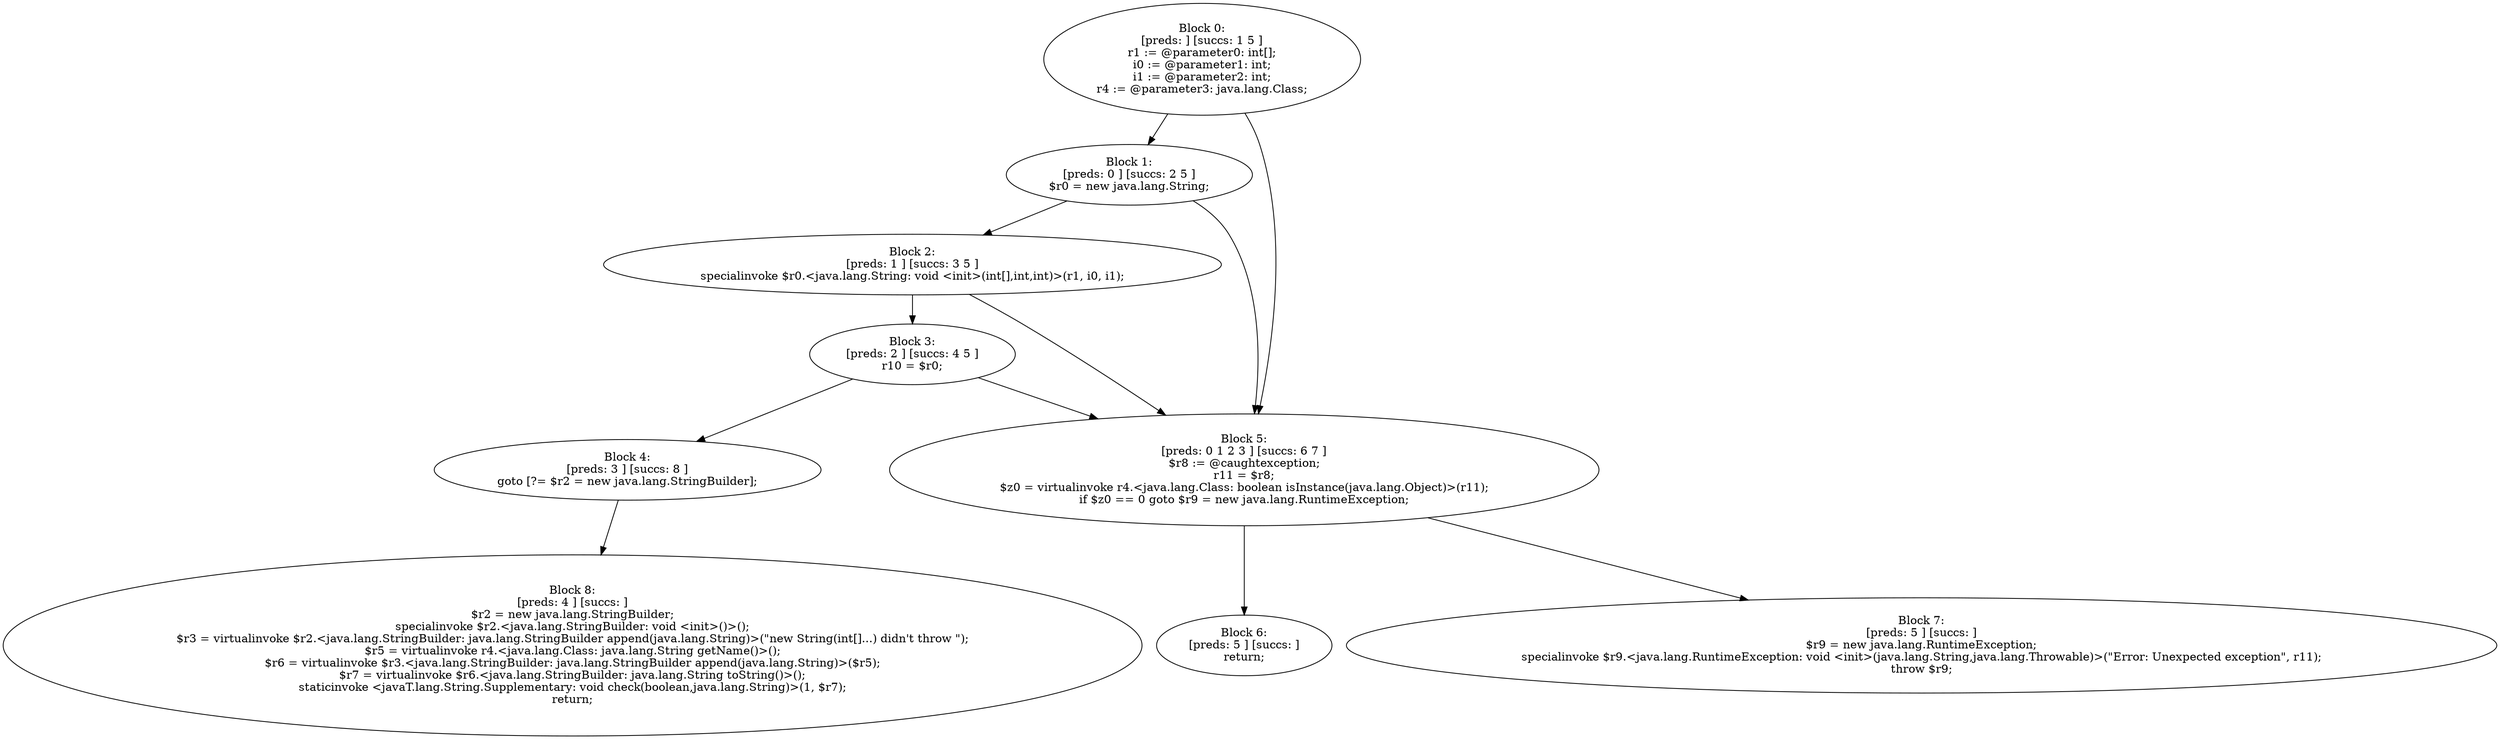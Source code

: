 digraph "unitGraph" {
    "Block 0:
[preds: ] [succs: 1 5 ]
r1 := @parameter0: int[];
i0 := @parameter1: int;
i1 := @parameter2: int;
r4 := @parameter3: java.lang.Class;
"
    "Block 1:
[preds: 0 ] [succs: 2 5 ]
$r0 = new java.lang.String;
"
    "Block 2:
[preds: 1 ] [succs: 3 5 ]
specialinvoke $r0.<java.lang.String: void <init>(int[],int,int)>(r1, i0, i1);
"
    "Block 3:
[preds: 2 ] [succs: 4 5 ]
r10 = $r0;
"
    "Block 4:
[preds: 3 ] [succs: 8 ]
goto [?= $r2 = new java.lang.StringBuilder];
"
    "Block 5:
[preds: 0 1 2 3 ] [succs: 6 7 ]
$r8 := @caughtexception;
r11 = $r8;
$z0 = virtualinvoke r4.<java.lang.Class: boolean isInstance(java.lang.Object)>(r11);
if $z0 == 0 goto $r9 = new java.lang.RuntimeException;
"
    "Block 6:
[preds: 5 ] [succs: ]
return;
"
    "Block 7:
[preds: 5 ] [succs: ]
$r9 = new java.lang.RuntimeException;
specialinvoke $r9.<java.lang.RuntimeException: void <init>(java.lang.String,java.lang.Throwable)>(\"Error: Unexpected exception\", r11);
throw $r9;
"
    "Block 8:
[preds: 4 ] [succs: ]
$r2 = new java.lang.StringBuilder;
specialinvoke $r2.<java.lang.StringBuilder: void <init>()>();
$r3 = virtualinvoke $r2.<java.lang.StringBuilder: java.lang.StringBuilder append(java.lang.String)>(\"new String(int[]...) didn\'t throw \");
$r5 = virtualinvoke r4.<java.lang.Class: java.lang.String getName()>();
$r6 = virtualinvoke $r3.<java.lang.StringBuilder: java.lang.StringBuilder append(java.lang.String)>($r5);
$r7 = virtualinvoke $r6.<java.lang.StringBuilder: java.lang.String toString()>();
staticinvoke <javaT.lang.String.Supplementary: void check(boolean,java.lang.String)>(1, $r7);
return;
"
    "Block 0:
[preds: ] [succs: 1 5 ]
r1 := @parameter0: int[];
i0 := @parameter1: int;
i1 := @parameter2: int;
r4 := @parameter3: java.lang.Class;
"->"Block 1:
[preds: 0 ] [succs: 2 5 ]
$r0 = new java.lang.String;
";
    "Block 0:
[preds: ] [succs: 1 5 ]
r1 := @parameter0: int[];
i0 := @parameter1: int;
i1 := @parameter2: int;
r4 := @parameter3: java.lang.Class;
"->"Block 5:
[preds: 0 1 2 3 ] [succs: 6 7 ]
$r8 := @caughtexception;
r11 = $r8;
$z0 = virtualinvoke r4.<java.lang.Class: boolean isInstance(java.lang.Object)>(r11);
if $z0 == 0 goto $r9 = new java.lang.RuntimeException;
";
    "Block 1:
[preds: 0 ] [succs: 2 5 ]
$r0 = new java.lang.String;
"->"Block 2:
[preds: 1 ] [succs: 3 5 ]
specialinvoke $r0.<java.lang.String: void <init>(int[],int,int)>(r1, i0, i1);
";
    "Block 1:
[preds: 0 ] [succs: 2 5 ]
$r0 = new java.lang.String;
"->"Block 5:
[preds: 0 1 2 3 ] [succs: 6 7 ]
$r8 := @caughtexception;
r11 = $r8;
$z0 = virtualinvoke r4.<java.lang.Class: boolean isInstance(java.lang.Object)>(r11);
if $z0 == 0 goto $r9 = new java.lang.RuntimeException;
";
    "Block 2:
[preds: 1 ] [succs: 3 5 ]
specialinvoke $r0.<java.lang.String: void <init>(int[],int,int)>(r1, i0, i1);
"->"Block 3:
[preds: 2 ] [succs: 4 5 ]
r10 = $r0;
";
    "Block 2:
[preds: 1 ] [succs: 3 5 ]
specialinvoke $r0.<java.lang.String: void <init>(int[],int,int)>(r1, i0, i1);
"->"Block 5:
[preds: 0 1 2 3 ] [succs: 6 7 ]
$r8 := @caughtexception;
r11 = $r8;
$z0 = virtualinvoke r4.<java.lang.Class: boolean isInstance(java.lang.Object)>(r11);
if $z0 == 0 goto $r9 = new java.lang.RuntimeException;
";
    "Block 3:
[preds: 2 ] [succs: 4 5 ]
r10 = $r0;
"->"Block 4:
[preds: 3 ] [succs: 8 ]
goto [?= $r2 = new java.lang.StringBuilder];
";
    "Block 3:
[preds: 2 ] [succs: 4 5 ]
r10 = $r0;
"->"Block 5:
[preds: 0 1 2 3 ] [succs: 6 7 ]
$r8 := @caughtexception;
r11 = $r8;
$z0 = virtualinvoke r4.<java.lang.Class: boolean isInstance(java.lang.Object)>(r11);
if $z0 == 0 goto $r9 = new java.lang.RuntimeException;
";
    "Block 4:
[preds: 3 ] [succs: 8 ]
goto [?= $r2 = new java.lang.StringBuilder];
"->"Block 8:
[preds: 4 ] [succs: ]
$r2 = new java.lang.StringBuilder;
specialinvoke $r2.<java.lang.StringBuilder: void <init>()>();
$r3 = virtualinvoke $r2.<java.lang.StringBuilder: java.lang.StringBuilder append(java.lang.String)>(\"new String(int[]...) didn\'t throw \");
$r5 = virtualinvoke r4.<java.lang.Class: java.lang.String getName()>();
$r6 = virtualinvoke $r3.<java.lang.StringBuilder: java.lang.StringBuilder append(java.lang.String)>($r5);
$r7 = virtualinvoke $r6.<java.lang.StringBuilder: java.lang.String toString()>();
staticinvoke <javaT.lang.String.Supplementary: void check(boolean,java.lang.String)>(1, $r7);
return;
";
    "Block 5:
[preds: 0 1 2 3 ] [succs: 6 7 ]
$r8 := @caughtexception;
r11 = $r8;
$z0 = virtualinvoke r4.<java.lang.Class: boolean isInstance(java.lang.Object)>(r11);
if $z0 == 0 goto $r9 = new java.lang.RuntimeException;
"->"Block 6:
[preds: 5 ] [succs: ]
return;
";
    "Block 5:
[preds: 0 1 2 3 ] [succs: 6 7 ]
$r8 := @caughtexception;
r11 = $r8;
$z0 = virtualinvoke r4.<java.lang.Class: boolean isInstance(java.lang.Object)>(r11);
if $z0 == 0 goto $r9 = new java.lang.RuntimeException;
"->"Block 7:
[preds: 5 ] [succs: ]
$r9 = new java.lang.RuntimeException;
specialinvoke $r9.<java.lang.RuntimeException: void <init>(java.lang.String,java.lang.Throwable)>(\"Error: Unexpected exception\", r11);
throw $r9;
";
}
